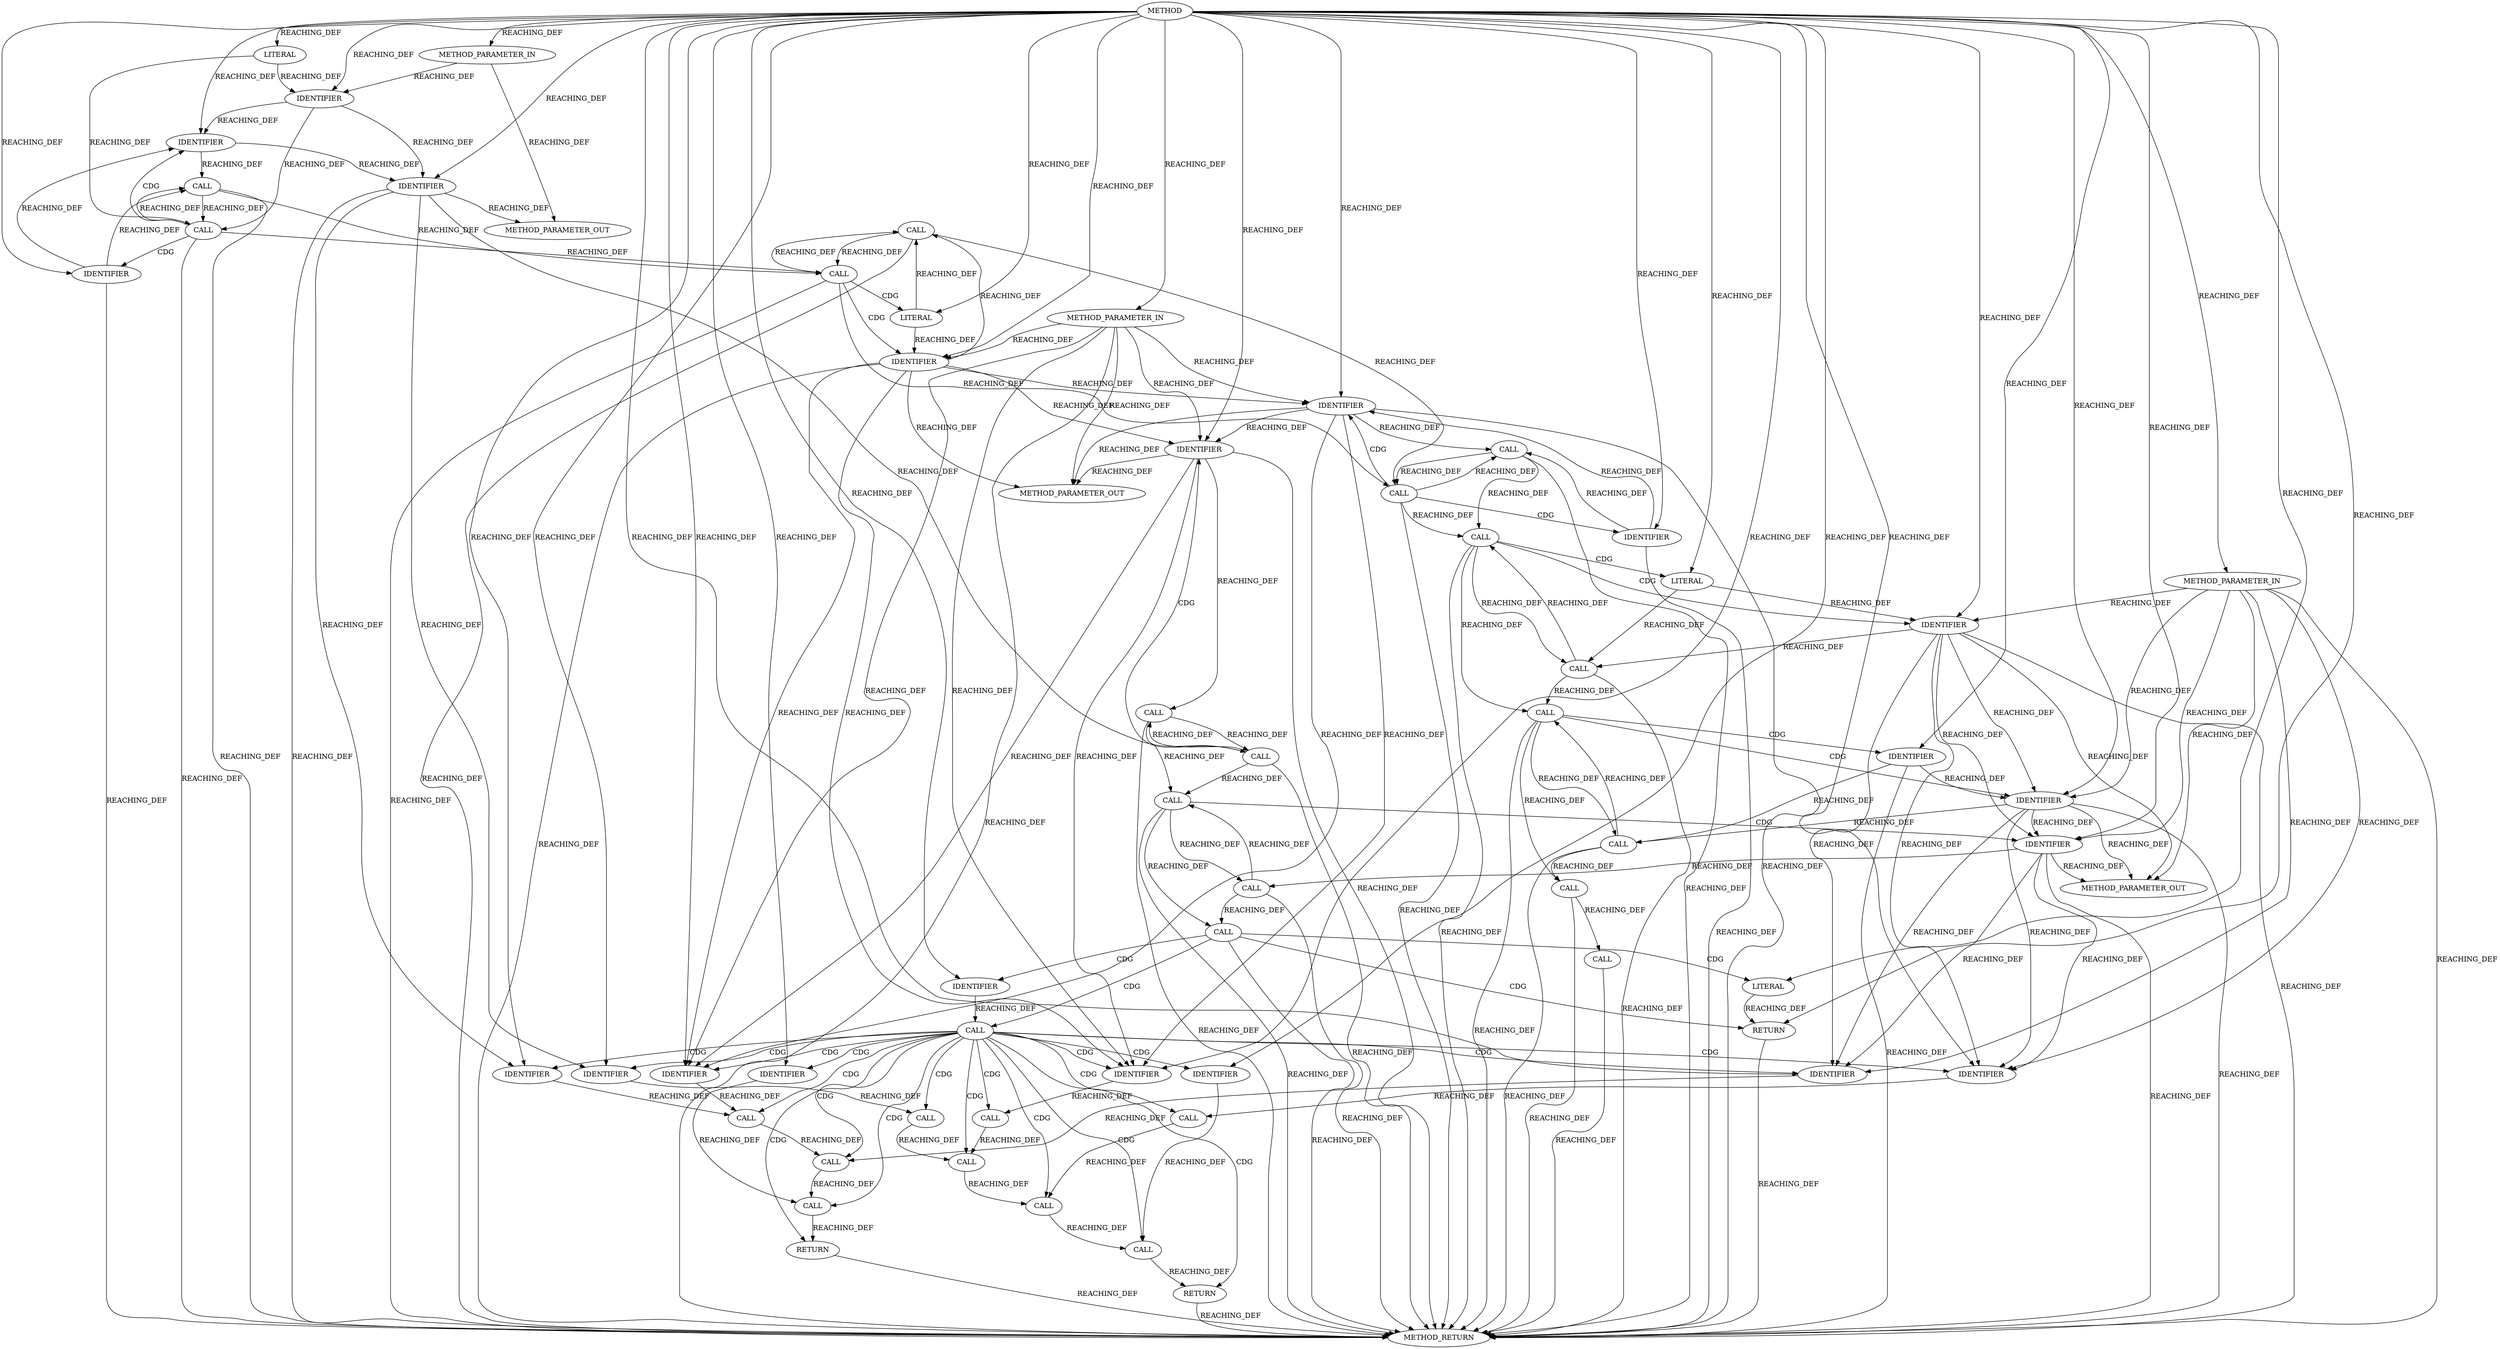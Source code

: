 strict digraph "" {
	node [label="\N"];
	1271	[ARGUMENT_INDEX=2,
		CODE=middle_len,
		COLUMN_NUMBER=22,
		LINE_NUMBER=421,
		NAME=middle_len,
		ORDER=2,
		TYPE_FULL_NAME=int,
		filename="messenger_v2.c",
		label=IDENTIFIER];
	1269	[ARGUMENT_INDEX=1,
		CODE="front_len + middle_len",
		COLUMN_NUMBER=10,
		DISPATCH_TYPE=STATIC_DISPATCH,
		LINE_NUMBER=421,
		METHOD_FULL_NAME="<operator>.addition",
		NAME="<operator>.addition",
		ORDER=1,
		TYPE_FULL_NAME="<empty>",
		filename="messenger_v2.c",
		label=CALL];
	1271 -> 1269	[VARIABLE=middle_len,
		label=REACHING_DEF];
	1268	[ARGUMENT_INDEX=1,
		CODE="front_len + middle_len + data_len",
		COLUMN_NUMBER=10,
		DISPATCH_TYPE=STATIC_DISPATCH,
		LINE_NUMBER=421,
		METHOD_FULL_NAME="<operator>.addition",
		NAME="<operator>.addition",
		ORDER=1,
		TYPE_FULL_NAME="<empty>",
		filename="messenger_v2.c",
		label=CALL];
	1269 -> 1268	[VARIABLE="front_len + middle_len",
		label=REACHING_DEF];
	1266	[ARGUMENT_INDEX=1,
		CODE="return front_len + middle_len + data_len +
		       CEPH_EPILOGUE_PLAIN_LEN;",
		COLUMN_NUMBER=3,
		LINE_NUMBER=421,
		ORDER=1,
		filename="messenger_v2.c",
		label=RETURN];
	1285	[CODE=RET,
		COLUMN_NUMBER=1,
		EVALUATION_STRATEGY=BY_VALUE,
		LINE_NUMBER=410,
		ORDER=6,
		TYPE_FULL_NAME=int,
		filename="messenger_v2.c",
		label=METHOD_RETURN];
	1266 -> 1285	[VARIABLE="<RET>",
		label=REACHING_DEF];
	1240	[ARGUMENT_INDEX=2,
		CODE=0,
		COLUMN_NUMBER=22,
		LINE_NUMBER=414,
		ORDER=2,
		TYPE_FULL_NAME=int,
		filename="messenger_v2.c",
		label=LITERAL];
	1238	[ARGUMENT_INDEX=2,
		CODE="middle_len < 0",
		COLUMN_NUMBER=9,
		DISPATCH_TYPE=STATIC_DISPATCH,
		LINE_NUMBER=414,
		METHOD_FULL_NAME="<operator>.lessThan",
		NAME="<operator>.lessThan",
		ORDER=2,
		TYPE_FULL_NAME="<empty>",
		filename="messenger_v2.c",
		label=CALL];
	1240 -> 1238	[VARIABLE=0,
		label=REACHING_DEF];
	1239	[ARGUMENT_INDEX=1,
		CODE=middle_len,
		COLUMN_NUMBER=9,
		LINE_NUMBER=414,
		NAME=middle_len,
		ORDER=1,
		TYPE_FULL_NAME=int,
		filename="messenger_v2.c",
		label=IDENTIFIER];
	1240 -> 1239	[VARIABLE=0,
		label=REACHING_DEF];
	1238 -> 1285	[VARIABLE="middle_len < 0",
		label=REACHING_DEF];
	1231	[ARGUMENT_INDEX=1,
		CODE="front_len < 0 || front_len > CEPH_MSG_MAX_FRONT_LEN",
		COLUMN_NUMBER=9,
		DISPATCH_TYPE=STATIC_DISPATCH,
		LINE_NUMBER=413,
		METHOD_FULL_NAME="<operator>.logicalOr",
		NAME="<operator>.logicalOr",
		ORDER=1,
		TYPE_FULL_NAME="<empty>",
		filename="messenger_v2.c",
		label=CALL];
	1238 -> 1231	[VARIABLE="middle_len < 0",
		label=REACHING_DEF];
	1230	[ARGUMENT_INDEX=1,
		CODE="front_len < 0 || front_len > CEPH_MSG_MAX_FRONT_LEN ||
	       middle_len < 0",
		COLUMN_NUMBER=9,
		DISPATCH_TYPE=STATIC_DISPATCH,
		LINE_NUMBER=413,
		METHOD_FULL_NAME="<operator>.logicalOr",
		NAME="<operator>.logicalOr",
		ORDER=1,
		TYPE_FULL_NAME="<empty>",
		filename="messenger_v2.c",
		label=CALL];
	1238 -> 1230	[VARIABLE="middle_len < 0",
		label=REACHING_DEF];
	1239 -> 1271	[VARIABLE=middle_len,
		label=REACHING_DEF];
	1239 -> 1285	[VARIABLE=middle_len,
		label=REACHING_DEF];
	1239 -> 1238	[VARIABLE=middle_len,
		label=REACHING_DEF];
	1242	[ARGUMENT_INDEX=1,
		CODE=middle_len,
		COLUMN_NUMBER=27,
		LINE_NUMBER=414,
		NAME=middle_len,
		ORDER=1,
		TYPE_FULL_NAME=int,
		filename="messenger_v2.c",
		label=IDENTIFIER];
	1239 -> 1242	[VARIABLE=middle_len,
		label=REACHING_DEF];
	1256	[ARGUMENT_INDEX=1,
		CODE=middle_len,
		COLUMN_NUMBER=21,
		LINE_NUMBER=417,
		NAME=middle_len,
		ORDER=1,
		TYPE_FULL_NAME=int,
		filename="messenger_v2.c",
		label=IDENTIFIER];
	1239 -> 1256	[VARIABLE=middle_len,
		label=REACHING_DEF];
	1281	[ARGUMENT_INDEX=1,
		CODE=middle_len,
		COLUMN_NUMBER=44,
		LINE_NUMBER=424,
		NAME=middle_len,
		ORDER=1,
		TYPE_FULL_NAME=int,
		filename="messenger_v2.c",
		label=IDENTIFIER];
	1239 -> 1281	[VARIABLE=middle_len,
		label=REACHING_DEF];
	13104	[CODE="int middle_len",
		COLUMN_NUMBER=45,
		EVALUATION_STRATEGY=BY_VALUE,
		INDEX=2,
		IS_VARIADIC=false,
		LINE_NUMBER=410,
		NAME=middle_len,
		ORDER=2,
		TYPE_FULL_NAME=int,
		filename="messenger_v2.c",
		label=METHOD_PARAMETER_OUT];
	1239 -> 13104	[VARIABLE=middle_len,
		label=REACHING_DEF];
	1248	[ARGUMENT_INDEX=1,
		CODE=data_len,
		COLUMN_NUMBER=25,
		LINE_NUMBER=415,
		NAME=data_len,
		ORDER=1,
		TYPE_FULL_NAME=int,
		filename="messenger_v2.c",
		label=IDENTIFIER];
	1248 -> 1285	[VARIABLE=data_len,
		label=REACHING_DEF];
	1247	[ARGUMENT_INDEX=2,
		CODE="data_len > CEPH_MSG_MAX_DATA_LEN",
		COLUMN_NUMBER=25,
		DISPATCH_TYPE=STATIC_DISPATCH,
		LINE_NUMBER=415,
		METHOD_FULL_NAME="<operator>.greaterThan",
		NAME="<operator>.greaterThan",
		ORDER=2,
		TYPE_FULL_NAME="<empty>",
		filename="messenger_v2.c",
		label=CALL];
	1248 -> 1247	[VARIABLE=data_len,
		label=REACHING_DEF];
	1258	[ARGUMENT_INDEX=1,
		CODE=data_len,
		COLUMN_NUMBER=36,
		LINE_NUMBER=417,
		NAME=data_len,
		ORDER=1,
		TYPE_FULL_NAME=int,
		filename="messenger_v2.c",
		label=IDENTIFIER];
	1248 -> 1258	[VARIABLE=data_len,
		label=REACHING_DEF];
	1272	[ARGUMENT_INDEX=2,
		CODE=data_len,
		COLUMN_NUMBER=35,
		LINE_NUMBER=421,
		NAME=data_len,
		ORDER=2,
		TYPE_FULL_NAME=int,
		filename="messenger_v2.c",
		label=IDENTIFIER];
	1248 -> 1272	[VARIABLE=data_len,
		label=REACHING_DEF];
	1283	[ARGUMENT_INDEX=1,
		CODE=data_len,
		COLUMN_NUMBER=20,
		LINE_NUMBER=425,
		NAME=data_len,
		ORDER=1,
		TYPE_FULL_NAME=int,
		filename="messenger_v2.c",
		label=IDENTIFIER];
	1248 -> 1283	[VARIABLE=data_len,
		label=REACHING_DEF];
	13105	[CODE="int data_len",
		COLUMN_NUMBER=61,
		EVALUATION_STRATEGY=BY_VALUE,
		INDEX=3,
		IS_VARIADIC=false,
		LINE_NUMBER=410,
		NAME=data_len,
		ORDER=3,
		TYPE_FULL_NAME=int,
		filename="messenger_v2.c",
		label=METHOD_PARAMETER_OUT];
	1248 -> 13105	[VARIABLE=data_len,
		label=REACHING_DEF];
	1247 -> 1285	[VARIABLE="data_len > CEPH_MSG_MAX_DATA_LEN",
		label=REACHING_DEF];
	1228	[ARGUMENT_INDEX=1,
		CODE="front_len < 0 || front_len > CEPH_MSG_MAX_FRONT_LEN ||
	       middle_len < 0 || middle_len > CEPH_MSG_MAX_MIDDLE_LEN ||
	       \
data_len < 0",
		COLUMN_NUMBER=9,
		DISPATCH_TYPE=STATIC_DISPATCH,
		LINE_NUMBER=413,
		METHOD_FULL_NAME="<operator>.logicalOr",
		NAME="<operator>.logicalOr",
		ORDER=1,
		TYPE_FULL_NAME="<empty>",
		filename="messenger_v2.c",
		label=CALL];
	1247 -> 1228	[VARIABLE="data_len > CEPH_MSG_MAX_DATA_LEN",
		label=REACHING_DEF];
	1227	[ARGUMENT_INDEX=1,
		CODE="front_len < 0 || front_len > CEPH_MSG_MAX_FRONT_LEN ||
	       middle_len < 0 || middle_len > CEPH_MSG_MAX_MIDDLE_LEN ||
	       \
data_len < 0 || data_len > CEPH_MSG_MAX_DATA_LEN",
		COLUMN_NUMBER=9,
		DISPATCH_TYPE=STATIC_DISPATCH,
		LINE_NUMBER=413,
		METHOD_FULL_NAME="<operator>.logicalOr",
		NAME="<operator>.logicalOr",
		ORDER=1,
		TYPE_FULL_NAME="<empty>",
		filename="messenger_v2.c",
		label=CALL];
	1247 -> 1227	[VARIABLE="data_len > CEPH_MSG_MAX_DATA_LEN",
		label=REACHING_DEF];
	1258 -> 1285	[VARIABLE=data_len,
		label=REACHING_DEF];
	1258 -> 1272	[VARIABLE=data_len,
		label=REACHING_DEF];
	1258 -> 1283	[VARIABLE=data_len,
		label=REACHING_DEF];
	1258 -> 13105	[VARIABLE=data_len,
		label=REACHING_DEF];
	1257	[ARGUMENT_INDEX=2,
		CODE="!data_len",
		COLUMN_NUMBER=35,
		DISPATCH_TYPE=STATIC_DISPATCH,
		LINE_NUMBER=417,
		METHOD_FULL_NAME="<operator>.logicalNot",
		NAME="<operator>.logicalNot",
		ORDER=2,
		TYPE_FULL_NAME="<empty>",
		filename="messenger_v2.c",
		label=CALL];
	1258 -> 1257	[VARIABLE=data_len,
		label=REACHING_DEF];
	1272 -> 1268	[VARIABLE=data_len,
		label=REACHING_DEF];
	1282	[ARGUMENT_INDEX=2,
		CODE="padded_len(data_len)",
		COLUMN_NUMBER=9,
		DISPATCH_TYPE=STATIC_DISPATCH,
		LINE_NUMBER=425,
		METHOD_FULL_NAME=padded_len,
		NAME=padded_len,
		ORDER=2,
		TYPE_FULL_NAME="<empty>",
		filename="messenger_v2.c",
		label=CALL];
	1283 -> 1282	[VARIABLE=data_len,
		label=REACHING_DEF];
	1235	[ARGUMENT_INDEX=2,
		CODE="front_len > CEPH_MSG_MAX_FRONT_LEN",
		COLUMN_NUMBER=26,
		DISPATCH_TYPE=STATIC_DISPATCH,
		LINE_NUMBER=413,
		METHOD_FULL_NAME="<operator>.greaterThan",
		NAME="<operator>.greaterThan",
		ORDER=2,
		TYPE_FULL_NAME="<empty>",
		filename="messenger_v2.c",
		label=CALL];
	1235 -> 1285	[VARIABLE="front_len > CEPH_MSG_MAX_FRONT_LEN",
		label=REACHING_DEF];
	1235 -> 1231	[VARIABLE="front_len > CEPH_MSG_MAX_FRONT_LEN",
		label=REACHING_DEF];
	1232	[ARGUMENT_INDEX=1,
		CODE="front_len < 0",
		COLUMN_NUMBER=9,
		DISPATCH_TYPE=STATIC_DISPATCH,
		LINE_NUMBER=413,
		METHOD_FULL_NAME="<operator>.lessThan",
		NAME="<operator>.lessThan",
		ORDER=1,
		TYPE_FULL_NAME="<empty>",
		filename="messenger_v2.c",
		label=CALL];
	1235 -> 1232	[VARIABLE="front_len > CEPH_MSG_MAX_FRONT_LEN",
		label=REACHING_DEF];
	1231 -> 1285	[VARIABLE="front_len < 0 || front_len > CEPH_MSG_MAX_FRONT_LEN",
		label=REACHING_DEF];
	1231 -> 1240	[label=CDG];
	1231 -> 1238	[VARIABLE="front_len < 0 || front_len > CEPH_MSG_MAX_FRONT_LEN",
		label=REACHING_DEF];
	1231 -> 1239	[label=CDG];
	1231 -> 1230	[VARIABLE="front_len < 0 || front_len > CEPH_MSG_MAX_FRONT_LEN",
		label=REACHING_DEF];
	1232 -> 1285	[VARIABLE="front_len < 0",
		label=REACHING_DEF];
	1232 -> 1235	[VARIABLE="front_len < 0",
		label=REACHING_DEF];
	1232 -> 1231	[VARIABLE="front_len < 0",
		label=REACHING_DEF];
	1236	[ARGUMENT_INDEX=1,
		CODE=front_len,
		COLUMN_NUMBER=26,
		LINE_NUMBER=413,
		NAME=front_len,
		ORDER=1,
		TYPE_FULL_NAME=int,
		filename="messenger_v2.c",
		label=IDENTIFIER];
	1232 -> 1236	[label=CDG];
	1237	[ARGUMENT_INDEX=2,
		CODE=CEPH_MSG_MAX_FRONT_LEN,
		COLUMN_NUMBER=38,
		LINE_NUMBER=413,
		NAME=CEPH_MSG_MAX_FRONT_LEN,
		ORDER=2,
		TYPE_FULL_NAME=ANY,
		filename="messenger_v2.c",
		label=IDENTIFIER];
	1232 -> 1237	[label=CDG];
	1229	[ARGUMENT_INDEX=1,
		CODE="front_len < 0 || front_len > CEPH_MSG_MAX_FRONT_LEN ||
	       middle_len < 0 || middle_len > CEPH_MSG_MAX_MIDDLE_LEN",
		COLUMN_NUMBER=9,
		DISPATCH_TYPE=STATIC_DISPATCH,
		LINE_NUMBER=413,
		METHOD_FULL_NAME="<operator>.logicalOr",
		NAME="<operator>.logicalOr",
		ORDER=1,
		TYPE_FULL_NAME="<empty>",
		filename="messenger_v2.c",
		label=CALL];
	1229 -> 1285	[VARIABLE="front_len < 0 || front_len > CEPH_MSG_MAX_FRONT_LEN ||
	       middle_len < 0 || middle_len > CEPH_MSG_MAX_MIDDLE_LEN",
		label=REACHING_DEF];
	1229 -> 1228	[VARIABLE="front_len < 0 || front_len > CEPH_MSG_MAX_FRONT_LEN ||
	       middle_len < 0 || middle_len > CEPH_MSG_MAX_MIDDLE_LEN",
		label=REACHING_DEF];
	1244	[ARGUMENT_INDEX=2,
		CODE="data_len < 0",
		COLUMN_NUMBER=9,
		DISPATCH_TYPE=STATIC_DISPATCH,
		LINE_NUMBER=415,
		METHOD_FULL_NAME="<operator>.lessThan",
		NAME="<operator>.lessThan",
		ORDER=2,
		TYPE_FULL_NAME="<empty>",
		filename="messenger_v2.c",
		label=CALL];
	1229 -> 1244	[VARIABLE="front_len < 0 || front_len > CEPH_MSG_MAX_FRONT_LEN ||
	       middle_len < 0 || middle_len > CEPH_MSG_MAX_MIDDLE_LEN",
		label=REACHING_DEF];
	1245	[ARGUMENT_INDEX=1,
		CODE=data_len,
		COLUMN_NUMBER=9,
		LINE_NUMBER=415,
		NAME=data_len,
		ORDER=1,
		TYPE_FULL_NAME=int,
		filename="messenger_v2.c",
		label=IDENTIFIER];
	1229 -> 1245	[label=CDG];
	1246	[ARGUMENT_INDEX=2,
		CODE=0,
		COLUMN_NUMBER=20,
		LINE_NUMBER=415,
		ORDER=2,
		TYPE_FULL_NAME=int,
		filename="messenger_v2.c",
		label=LITERAL];
	1229 -> 1246	[label=CDG];
	1228 -> 1285	[VARIABLE="front_len < 0 || front_len > CEPH_MSG_MAX_FRONT_LEN ||
	       middle_len < 0 || middle_len > CEPH_MSG_MAX_MIDDLE_LEN ||
	       \
data_len < 0",
		label=REACHING_DEF];
	1228 -> 1248	[label=CDG];
	1228 -> 1247	[VARIABLE="front_len < 0 || front_len > CEPH_MSG_MAX_FRONT_LEN ||
	       middle_len < 0 || middle_len > CEPH_MSG_MAX_MIDDLE_LEN ||
	       \
data_len < 0",
		label=REACHING_DEF];
	1228 -> 1227	[VARIABLE="front_len < 0 || front_len > CEPH_MSG_MAX_FRONT_LEN ||
	       middle_len < 0 || middle_len > CEPH_MSG_MAX_MIDDLE_LEN ||
	       \
data_len < 0",
		label=REACHING_DEF];
	1249	[ARGUMENT_INDEX=2,
		CODE=CEPH_MSG_MAX_DATA_LEN,
		COLUMN_NUMBER=36,
		LINE_NUMBER=415,
		NAME=CEPH_MSG_MAX_DATA_LEN,
		ORDER=2,
		TYPE_FULL_NAME=ANY,
		filename="messenger_v2.c",
		label=IDENTIFIER];
	1228 -> 1249	[label=CDG];
	1244 -> 1285	[VARIABLE="data_len < 0",
		label=REACHING_DEF];
	1244 -> 1229	[VARIABLE="data_len < 0",
		label=REACHING_DEF];
	1244 -> 1228	[VARIABLE="data_len < 0",
		label=REACHING_DEF];
	1245 -> 1285	[VARIABLE=data_len,
		label=REACHING_DEF];
	1245 -> 1248	[VARIABLE=data_len,
		label=REACHING_DEF];
	1245 -> 1258	[VARIABLE=data_len,
		label=REACHING_DEF];
	1245 -> 1272	[VARIABLE=data_len,
		label=REACHING_DEF];
	1245 -> 1283	[VARIABLE=data_len,
		label=REACHING_DEF];
	1245 -> 13105	[VARIABLE=data_len,
		label=REACHING_DEF];
	1245 -> 1244	[VARIABLE=data_len,
		label=REACHING_DEF];
	1246 -> 1244	[VARIABLE=0,
		label=REACHING_DEF];
	1246 -> 1245	[VARIABLE=0,
		label=REACHING_DEF];
	1227 -> 1285	[VARIABLE="front_len < 0 || front_len > CEPH_MSG_MAX_FRONT_LEN ||
	       middle_len < 0 || middle_len > CEPH_MSG_MAX_MIDDLE_LEN ||
	       \
data_len < 0 || data_len > CEPH_MSG_MAX_DATA_LEN",
		label=REACHING_DEF];
	1226	[ARGUMENT_INDEX=-1,
		CODE="BUG_ON(front_len < 0 || front_len > CEPH_MSG_MAX_FRONT_LEN ||
	       middle_len < 0 || middle_len > CEPH_MSG_MAX_MIDDLE_LEN ||
	       \
data_len < 0 || data_len > CEPH_MSG_MAX_DATA_LEN)",
		COLUMN_NUMBER=2,
		DISPATCH_TYPE=STATIC_DISPATCH,
		LINE_NUMBER=413,
		METHOD_FULL_NAME=BUG_ON,
		NAME=BUG_ON,
		ORDER=1,
		TYPE_FULL_NAME="<empty>",
		filename="messenger_v2.c",
		label=CALL];
	1227 -> 1226	[VARIABLE="front_len < 0 || front_len > CEPH_MSG_MAX_FRONT_LEN ||
	       middle_len < 0 || middle_len > CEPH_MSG_MAX_MIDDLE_LEN ||
	       \
data_len < 0 || data_len > CEPH_MSG_MAX_DATA_LEN",
		label=REACHING_DEF];
	1249 -> 1285	[VARIABLE=CEPH_MSG_MAX_DATA_LEN,
		label=REACHING_DEF];
	1249 -> 1248	[VARIABLE=CEPH_MSG_MAX_DATA_LEN,
		label=REACHING_DEF];
	1249 -> 1247	[VARIABLE=CEPH_MSG_MAX_DATA_LEN,
		label=REACHING_DEF];
	1234	[ARGUMENT_INDEX=2,
		CODE=0,
		COLUMN_NUMBER=21,
		LINE_NUMBER=413,
		ORDER=2,
		TYPE_FULL_NAME=int,
		filename="messenger_v2.c",
		label=LITERAL];
	1234 -> 1232	[VARIABLE=0,
		label=REACHING_DEF];
	1233	[ARGUMENT_INDEX=1,
		CODE=front_len,
		COLUMN_NUMBER=9,
		LINE_NUMBER=413,
		NAME=front_len,
		ORDER=1,
		TYPE_FULL_NAME=int,
		filename="messenger_v2.c",
		label=IDENTIFIER];
	1234 -> 1233	[VARIABLE=0,
		label=REACHING_DEF];
	1233 -> 1232	[VARIABLE=front_len,
		label=REACHING_DEF];
	1233 -> 1236	[VARIABLE=front_len,
		label=REACHING_DEF];
	1254	[ARGUMENT_INDEX=1,
		CODE=front_len,
		COLUMN_NUMBER=7,
		LINE_NUMBER=417,
		NAME=front_len,
		ORDER=1,
		TYPE_FULL_NAME=int,
		filename="messenger_v2.c",
		label=IDENTIFIER];
	1233 -> 1254	[VARIABLE=front_len,
		label=REACHING_DEF];
	1230 -> 1285	[VARIABLE="front_len < 0 || front_len > CEPH_MSG_MAX_FRONT_LEN ||
	       middle_len < 0",
		label=REACHING_DEF];
	1230 -> 1229	[VARIABLE="front_len < 0 || front_len > CEPH_MSG_MAX_FRONT_LEN ||
	       middle_len < 0",
		label=REACHING_DEF];
	1230 -> 1242	[label=CDG];
	1243	[ARGUMENT_INDEX=2,
		CODE=CEPH_MSG_MAX_MIDDLE_LEN,
		COLUMN_NUMBER=40,
		LINE_NUMBER=414,
		NAME=CEPH_MSG_MAX_MIDDLE_LEN,
		ORDER=2,
		TYPE_FULL_NAME=ANY,
		filename="messenger_v2.c",
		label=IDENTIFIER];
	1230 -> 1243	[label=CDG];
	1241	[ARGUMENT_INDEX=2,
		CODE="middle_len > CEPH_MSG_MAX_MIDDLE_LEN",
		COLUMN_NUMBER=27,
		DISPATCH_TYPE=STATIC_DISPATCH,
		LINE_NUMBER=414,
		METHOD_FULL_NAME="<operator>.greaterThan",
		NAME="<operator>.greaterThan",
		ORDER=2,
		TYPE_FULL_NAME="<empty>",
		filename="messenger_v2.c",
		label=CALL];
	1230 -> 1241	[VARIABLE="front_len < 0 || front_len > CEPH_MSG_MAX_FRONT_LEN ||
	       middle_len < 0",
		label=REACHING_DEF];
	1277	[ARGUMENT_INDEX=1,
		CODE="padded_len(front_len) + padded_len(middle_len)",
		COLUMN_NUMBER=9,
		DISPATCH_TYPE=STATIC_DISPATCH,
		LINE_NUMBER=424,
		METHOD_FULL_NAME="<operator>.addition",
		NAME="<operator>.addition",
		ORDER=1,
		TYPE_FULL_NAME="<empty>",
		filename="messenger_v2.c",
		label=CALL];
	1276	[ARGUMENT_INDEX=1,
		CODE="padded_len(front_len) + padded_len(middle_len) +
	       padded_len(data_len)",
		COLUMN_NUMBER=9,
		DISPATCH_TYPE=STATIC_DISPATCH,
		LINE_NUMBER=424,
		METHOD_FULL_NAME="<operator>.addition",
		NAME="<operator>.addition",
		ORDER=1,
		TYPE_FULL_NAME="<empty>",
		filename="messenger_v2.c",
		label=CALL];
	1277 -> 1276	[VARIABLE="padded_len(front_len) + padded_len(middle_len)",
		label=REACHING_DEF];
	1275	[ARGUMENT_INDEX=-1,
		CODE="padded_len(front_len) + padded_len(middle_len) +
	       padded_len(data_len) + CEPH_EPILOGUE_SECURE_LEN",
		COLUMN_NUMBER=9,
		DISPATCH_TYPE=STATIC_DISPATCH,
		LINE_NUMBER=424,
		METHOD_FULL_NAME="<operator>.addition",
		NAME="<operator>.addition",
		ORDER=1,
		TYPE_FULL_NAME="<empty>",
		filename="messenger_v2.c",
		label=CALL];
	1276 -> 1275	[VARIABLE="padded_len(front_len) + padded_len(middle_len) +
	       padded_len(data_len)",
		label=REACHING_DEF];
	1282 -> 1276	[VARIABLE="padded_len(data_len)",
		label=REACHING_DEF];
	1261	[ARGUMENT_INDEX=-1,
		CODE=0,
		COLUMN_NUMBER=10,
		LINE_NUMBER=418,
		ORDER=1,
		TYPE_FULL_NAME=int,
		filename="messenger_v2.c",
		label=LITERAL];
	1260	[ARGUMENT_INDEX=1,
		CODE="return 0;",
		COLUMN_NUMBER=3,
		LINE_NUMBER=418,
		ORDER=1,
		filename="messenger_v2.c",
		label=RETURN];
	1261 -> 1260	[VARIABLE=0,
		label=REACHING_DEF];
	1260 -> 1285	[VARIABLE="<RET>",
		label=REACHING_DEF];
	1220	[AST_PARENT_FULL_NAME="messenger_v2.c:<global>",
		AST_PARENT_TYPE=TYPE_DECL,
		CODE="static int __tail_onwire_len(int front_len, int middle_len, int data_len,
			     bool secure)
{
	BUG_ON(front_len < 0 || front_\
len > CEPH_MSG_MAX_FRONT_LEN ||
	       middle_len < 0 || middle_len > CEPH_MSG_MAX_MIDDLE_LEN ||
	       data_len < 0 || data_len > \
CEPH_MSG_MAX_DATA_LEN);

	if (!front_len && !middle_len && !data_len)
		return 0;

	if (!secure)
		return front_len + middle_len + \
data_len +
		       CEPH_EPILOGUE_PLAIN_LEN;

	return padded_len(front_len) + padded_len(middle_len) +
	       padded_len(data_len) + \
CEPH_EPILOGUE_SECURE_LEN;
}",
		COLUMN_NUMBER=1,
		COLUMN_NUMBER_END=1,
		FILENAME="messenger_v2.c",
		FULL_NAME=__tail_onwire_len,
		IS_EXTERNAL=false,
		LINE_NUMBER=410,
		LINE_NUMBER_END=426,
		NAME=__tail_onwire_len,
		ORDER=29,
		SIGNATURE="int __tail_onwire_len (int,int,int,bool)",
		filename="messenger_v2.c",
		label=METHOD];
	1220 -> 1271	[label=REACHING_DEF];
	1220 -> 1240	[label=REACHING_DEF];
	1220 -> 1239	[label=REACHING_DEF];
	1220 -> 1248	[label=REACHING_DEF];
	1220 -> 1258	[label=REACHING_DEF];
	1220 -> 1272	[label=REACHING_DEF];
	1220 -> 1283	[label=REACHING_DEF];
	1220 -> 1245	[label=REACHING_DEF];
	1220 -> 1246	[label=REACHING_DEF];
	1220 -> 1249	[label=REACHING_DEF];
	1220 -> 1234	[label=REACHING_DEF];
	1220 -> 1233	[label=REACHING_DEF];
	1220 -> 1261	[label=REACHING_DEF];
	1220 -> 1260	[label=REACHING_DEF];
	1221	[CODE="int front_len",
		COLUMN_NUMBER=30,
		EVALUATION_STRATEGY=BY_VALUE,
		INDEX=1,
		IS_VARIADIC=false,
		LINE_NUMBER=410,
		NAME=front_len,
		ORDER=1,
		TYPE_FULL_NAME=int,
		filename="messenger_v2.c",
		label=METHOD_PARAMETER_IN];
	1220 -> 1221	[label=REACHING_DEF];
	1222	[CODE="int middle_len",
		COLUMN_NUMBER=45,
		EVALUATION_STRATEGY=BY_VALUE,
		INDEX=2,
		IS_VARIADIC=false,
		LINE_NUMBER=410,
		NAME=middle_len,
		ORDER=2,
		TYPE_FULL_NAME=int,
		filename="messenger_v2.c",
		label=METHOD_PARAMETER_IN];
	1220 -> 1222	[label=REACHING_DEF];
	1223	[CODE="int data_len",
		COLUMN_NUMBER=61,
		EVALUATION_STRATEGY=BY_VALUE,
		INDEX=3,
		IS_VARIADIC=false,
		LINE_NUMBER=410,
		NAME=data_len,
		ORDER=3,
		TYPE_FULL_NAME=int,
		filename="messenger_v2.c",
		label=METHOD_PARAMETER_IN];
	1220 -> 1223	[label=REACHING_DEF];
	1220 -> 1236	[label=REACHING_DEF];
	1220 -> 1237	[label=REACHING_DEF];
	1220 -> 1242	[label=REACHING_DEF];
	1220 -> 1243	[label=REACHING_DEF];
	1220 -> 1254	[label=REACHING_DEF];
	1220 -> 1256	[label=REACHING_DEF];
	1264	[ARGUMENT_INDEX=1,
		CODE=secure,
		COLUMN_NUMBER=7,
		LINE_NUMBER=420,
		NAME=secure,
		ORDER=1,
		TYPE_FULL_NAME=bool,
		filename="messenger_v2.c",
		label=IDENTIFIER];
	1220 -> 1264	[label=REACHING_DEF];
	1270	[ARGUMENT_INDEX=1,
		CODE=front_len,
		COLUMN_NUMBER=10,
		LINE_NUMBER=421,
		NAME=front_len,
		ORDER=1,
		TYPE_FULL_NAME=int,
		filename="messenger_v2.c",
		label=IDENTIFIER];
	1220 -> 1270	[label=REACHING_DEF];
	1273	[ARGUMENT_INDEX=2,
		CODE=CEPH_EPILOGUE_PLAIN_LEN,
		COLUMN_NUMBER=10,
		LINE_NUMBER=422,
		NAME=CEPH_EPILOGUE_PLAIN_LEN,
		ORDER=2,
		TYPE_FULL_NAME=ANY,
		filename="messenger_v2.c",
		label=IDENTIFIER];
	1220 -> 1273	[label=REACHING_DEF];
	1279	[ARGUMENT_INDEX=1,
		CODE=front_len,
		COLUMN_NUMBER=20,
		LINE_NUMBER=424,
		NAME=front_len,
		ORDER=1,
		TYPE_FULL_NAME=int,
		filename="messenger_v2.c",
		label=IDENTIFIER];
	1220 -> 1279	[label=REACHING_DEF];
	1220 -> 1281	[label=REACHING_DEF];
	1284	[ARGUMENT_INDEX=2,
		CODE=CEPH_EPILOGUE_SECURE_LEN,
		COLUMN_NUMBER=32,
		LINE_NUMBER=425,
		NAME=CEPH_EPILOGUE_SECURE_LEN,
		ORDER=2,
		TYPE_FULL_NAME=ANY,
		filename="messenger_v2.c",
		label=IDENTIFIER];
	1220 -> 1284	[label=REACHING_DEF];
	1221 -> 1233	[VARIABLE=front_len,
		label=REACHING_DEF];
	13103	[CODE="int front_len",
		COLUMN_NUMBER=30,
		EVALUATION_STRATEGY=BY_VALUE,
		INDEX=1,
		IS_VARIADIC=false,
		LINE_NUMBER=410,
		NAME=front_len,
		ORDER=1,
		TYPE_FULL_NAME=int,
		filename="messenger_v2.c",
		label=METHOD_PARAMETER_OUT];
	1221 -> 13103	[VARIABLE=front_len,
		label=REACHING_DEF];
	1222 -> 1271	[VARIABLE=middle_len,
		label=REACHING_DEF];
	1222 -> 1285	[VARIABLE=middle_len,
		label=REACHING_DEF];
	1222 -> 1239	[VARIABLE=middle_len,
		label=REACHING_DEF];
	1222 -> 1242	[VARIABLE=middle_len,
		label=REACHING_DEF];
	1222 -> 1256	[VARIABLE=middle_len,
		label=REACHING_DEF];
	1222 -> 1281	[VARIABLE=middle_len,
		label=REACHING_DEF];
	1222 -> 13104	[VARIABLE=middle_len,
		label=REACHING_DEF];
	1223 -> 1285	[VARIABLE=data_len,
		label=REACHING_DEF];
	1223 -> 1248	[VARIABLE=data_len,
		label=REACHING_DEF];
	1223 -> 1258	[VARIABLE=data_len,
		label=REACHING_DEF];
	1223 -> 1272	[VARIABLE=data_len,
		label=REACHING_DEF];
	1223 -> 1283	[VARIABLE=data_len,
		label=REACHING_DEF];
	1223 -> 13105	[VARIABLE=data_len,
		label=REACHING_DEF];
	1223 -> 1245	[VARIABLE=data_len,
		label=REACHING_DEF];
	1236 -> 1235	[VARIABLE=front_len,
		label=REACHING_DEF];
	1236 -> 1254	[VARIABLE=front_len,
		label=REACHING_DEF];
	1237 -> 1285	[VARIABLE=CEPH_MSG_MAX_FRONT_LEN,
		label=REACHING_DEF];
	1237 -> 1235	[VARIABLE=CEPH_MSG_MAX_FRONT_LEN,
		label=REACHING_DEF];
	1237 -> 1236	[VARIABLE=CEPH_MSG_MAX_FRONT_LEN,
		label=REACHING_DEF];
	1242 -> 1271	[VARIABLE=middle_len,
		label=REACHING_DEF];
	1242 -> 1285	[VARIABLE=middle_len,
		label=REACHING_DEF];
	1242 -> 1256	[VARIABLE=middle_len,
		label=REACHING_DEF];
	1242 -> 1281	[VARIABLE=middle_len,
		label=REACHING_DEF];
	1242 -> 1241	[VARIABLE=middle_len,
		label=REACHING_DEF];
	1242 -> 13104	[VARIABLE=middle_len,
		label=REACHING_DEF];
	1243 -> 1285	[VARIABLE=CEPH_MSG_MAX_MIDDLE_LEN,
		label=REACHING_DEF];
	1243 -> 1242	[VARIABLE=CEPH_MSG_MAX_MIDDLE_LEN,
		label=REACHING_DEF];
	1243 -> 1241	[VARIABLE=CEPH_MSG_MAX_MIDDLE_LEN,
		label=REACHING_DEF];
	1254 -> 1285	[VARIABLE=front_len,
		label=REACHING_DEF];
	1254 -> 1270	[VARIABLE=front_len,
		label=REACHING_DEF];
	1254 -> 1279	[VARIABLE=front_len,
		label=REACHING_DEF];
	1253	[ARGUMENT_INDEX=1,
		CODE="!front_len",
		COLUMN_NUMBER=6,
		DISPATCH_TYPE=STATIC_DISPATCH,
		LINE_NUMBER=417,
		METHOD_FULL_NAME="<operator>.logicalNot",
		NAME="<operator>.logicalNot",
		ORDER=1,
		TYPE_FULL_NAME="<empty>",
		filename="messenger_v2.c",
		label=CALL];
	1254 -> 1253	[VARIABLE=front_len,
		label=REACHING_DEF];
	1254 -> 13103	[VARIABLE=front_len,
		label=REACHING_DEF];
	1256 -> 1271	[VARIABLE=middle_len,
		label=REACHING_DEF];
	1256 -> 1285	[VARIABLE=middle_len,
		label=REACHING_DEF];
	1256 -> 1281	[VARIABLE=middle_len,
		label=REACHING_DEF];
	1256 -> 13104	[VARIABLE=middle_len,
		label=REACHING_DEF];
	1255	[ARGUMENT_INDEX=2,
		CODE="!middle_len",
		COLUMN_NUMBER=20,
		DISPATCH_TYPE=STATIC_DISPATCH,
		LINE_NUMBER=417,
		METHOD_FULL_NAME="<operator>.logicalNot",
		NAME="<operator>.logicalNot",
		ORDER=2,
		TYPE_FULL_NAME="<empty>",
		filename="messenger_v2.c",
		label=CALL];
	1256 -> 1255	[VARIABLE=middle_len,
		label=REACHING_DEF];
	1263	[ARGUMENT_INDEX=-1,
		CODE="!secure",
		COLUMN_NUMBER=6,
		DISPATCH_TYPE=STATIC_DISPATCH,
		LINE_NUMBER=420,
		METHOD_FULL_NAME="<operator>.logicalNot",
		NAME="<operator>.logicalNot",
		ORDER=1,
		TYPE_FULL_NAME="<empty>",
		filename="messenger_v2.c",
		label=CALL];
	1264 -> 1263	[VARIABLE=secure,
		label=REACHING_DEF];
	1270 -> 1269	[VARIABLE=front_len,
		label=REACHING_DEF];
	1267	[ARGUMENT_INDEX=-1,
		CODE="front_len + middle_len + data_len +
		       CEPH_EPILOGUE_PLAIN_LEN",
		COLUMN_NUMBER=10,
		DISPATCH_TYPE=STATIC_DISPATCH,
		LINE_NUMBER=421,
		METHOD_FULL_NAME="<operator>.addition",
		NAME="<operator>.addition",
		ORDER=1,
		TYPE_FULL_NAME="<empty>",
		filename="messenger_v2.c",
		label=CALL];
	1273 -> 1267	[VARIABLE=CEPH_EPILOGUE_PLAIN_LEN,
		label=REACHING_DEF];
	1278	[ARGUMENT_INDEX=1,
		CODE="padded_len(front_len)",
		COLUMN_NUMBER=9,
		DISPATCH_TYPE=STATIC_DISPATCH,
		LINE_NUMBER=424,
		METHOD_FULL_NAME=padded_len,
		NAME=padded_len,
		ORDER=1,
		TYPE_FULL_NAME="<empty>",
		filename="messenger_v2.c",
		label=CALL];
	1279 -> 1278	[VARIABLE=front_len,
		label=REACHING_DEF];
	1280	[ARGUMENT_INDEX=2,
		CODE="padded_len(middle_len)",
		COLUMN_NUMBER=33,
		DISPATCH_TYPE=STATIC_DISPATCH,
		LINE_NUMBER=424,
		METHOD_FULL_NAME=padded_len,
		NAME=padded_len,
		ORDER=2,
		TYPE_FULL_NAME="<empty>",
		filename="messenger_v2.c",
		label=CALL];
	1281 -> 1280	[VARIABLE=middle_len,
		label=REACHING_DEF];
	1284 -> 1275	[VARIABLE=CEPH_EPILOGUE_SECURE_LEN,
		label=REACHING_DEF];
	1274	[ARGUMENT_INDEX=-1,
		CODE="return padded_len(front_len) + padded_len(middle_len) +
	       padded_len(data_len) + CEPH_EPILOGUE_SECURE_LEN;",
		COLUMN_NUMBER=2,
		LINE_NUMBER=424,
		ORDER=4,
		filename="messenger_v2.c",
		label=RETURN];
	1274 -> 1285	[VARIABLE="<RET>",
		label=REACHING_DEF];
	1263 -> 1271	[label=CDG];
	1263 -> 1269	[label=CDG];
	1263 -> 1266	[label=CDG];
	1263 -> 1272	[label=CDG];
	1263 -> 1283	[label=CDG];
	1263 -> 1277	[label=CDG];
	1263 -> 1276	[label=CDG];
	1263 -> 1282	[label=CDG];
	1263 -> 1270	[label=CDG];
	1263 -> 1273	[label=CDG];
	1263 -> 1279	[label=CDG];
	1263 -> 1281	[label=CDG];
	1263 -> 1284	[label=CDG];
	1263 -> 1274	[label=CDG];
	1263 -> 1267	[label=CDG];
	1263 -> 1268	[label=CDG];
	1263 -> 1275	[label=CDG];
	1263 -> 1278	[label=CDG];
	1263 -> 1280	[label=CDG];
	1267 -> 1266	[VARIABLE="front_len + middle_len + data_len +
		       CEPH_EPILOGUE_PLAIN_LEN",
		label=REACHING_DEF];
	1268 -> 1267	[VARIABLE="front_len + middle_len + data_len",
		label=REACHING_DEF];
	1275 -> 1274	[VARIABLE="padded_len(front_len) + padded_len(middle_len) +
	       padded_len(data_len) + CEPH_EPILOGUE_SECURE_LEN",
		label=REACHING_DEF];
	1278 -> 1277	[VARIABLE="padded_len(front_len)",
		label=REACHING_DEF];
	1280 -> 1277	[VARIABLE="padded_len(middle_len)",
		label=REACHING_DEF];
	1241 -> 1285	[VARIABLE="middle_len > CEPH_MSG_MAX_MIDDLE_LEN",
		label=REACHING_DEF];
	1241 -> 1229	[VARIABLE="middle_len > CEPH_MSG_MAX_MIDDLE_LEN",
		label=REACHING_DEF];
	1241 -> 1230	[VARIABLE="middle_len > CEPH_MSG_MAX_MIDDLE_LEN",
		label=REACHING_DEF];
	1252	[ARGUMENT_INDEX=1,
		CODE="!front_len && !middle_len",
		COLUMN_NUMBER=6,
		DISPATCH_TYPE=STATIC_DISPATCH,
		LINE_NUMBER=417,
		METHOD_FULL_NAME="<operator>.logicalAnd",
		NAME="<operator>.logicalAnd",
		ORDER=1,
		TYPE_FULL_NAME="<empty>",
		filename="messenger_v2.c",
		label=CALL];
	1252 -> 1285	[VARIABLE="!front_len && !middle_len",
		label=REACHING_DEF];
	1252 -> 1258	[label=CDG];
	1251	[ARGUMENT_INDEX=-1,
		CODE="!front_len && !middle_len && !data_len",
		COLUMN_NUMBER=6,
		DISPATCH_TYPE=STATIC_DISPATCH,
		LINE_NUMBER=417,
		METHOD_FULL_NAME="<operator>.logicalAnd",
		NAME="<operator>.logicalAnd",
		ORDER=1,
		TYPE_FULL_NAME="<empty>",
		filename="messenger_v2.c",
		label=CALL];
	1252 -> 1251	[VARIABLE="!front_len && !middle_len",
		label=REACHING_DEF];
	1252 -> 1257	[VARIABLE="!front_len && !middle_len",
		label=REACHING_DEF];
	1251 -> 1285	[VARIABLE="!front_len && !middle_len && !data_len",
		label=REACHING_DEF];
	1251 -> 1261	[label=CDG];
	1251 -> 1260	[label=CDG];
	1251 -> 1264	[label=CDG];
	1251 -> 1263	[label=CDG];
	1257 -> 1285	[VARIABLE="!data_len",
		label=REACHING_DEF];
	1257 -> 1252	[VARIABLE="!data_len",
		label=REACHING_DEF];
	1257 -> 1251	[VARIABLE="!data_len",
		label=REACHING_DEF];
	1226 -> 1285	[VARIABLE="BUG_ON(front_len < 0 || front_len > CEPH_MSG_MAX_FRONT_LEN ||
	       middle_len < 0 || middle_len > CEPH_MSG_MAX_MIDDLE_LEN ||
	       \
data_len < 0 || data_len > CEPH_MSG_MAX_DATA_LEN)",
		label=REACHING_DEF];
	1255 -> 1285	[VARIABLE="!middle_len",
		label=REACHING_DEF];
	1255 -> 1252	[VARIABLE="!middle_len",
		label=REACHING_DEF];
	1255 -> 1253	[VARIABLE="!middle_len",
		label=REACHING_DEF];
	1253 -> 1285	[VARIABLE="!front_len",
		label=REACHING_DEF];
	1253 -> 1256	[label=CDG];
	1253 -> 1252	[VARIABLE="!front_len",
		label=REACHING_DEF];
	1253 -> 1255	[VARIABLE="!front_len",
		label=REACHING_DEF];
}
